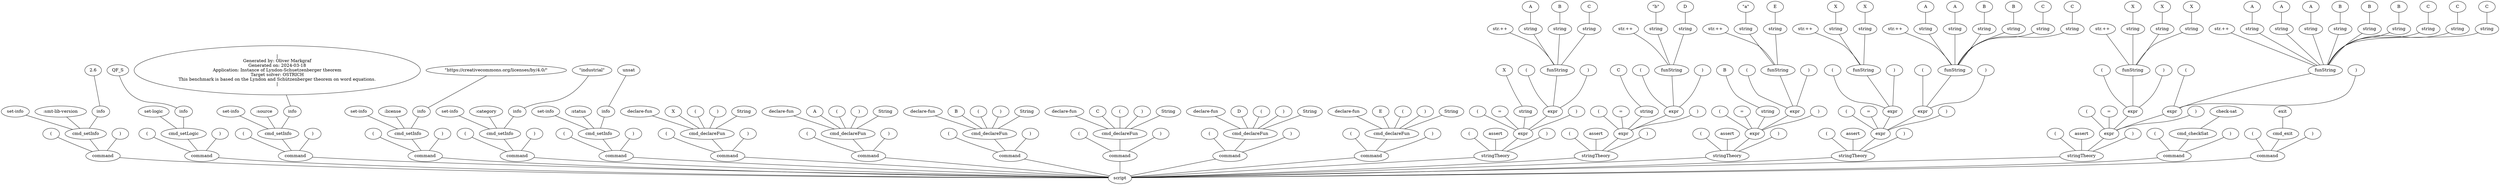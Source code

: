 graph {
	n0[label="script"];
	n1 -- n0;
	n1 [label="command"];
	n2 -- n1;
	n2 [label="("];
	n3 -- n1;
	n3 [label="cmd_setInfo"];
	n4 -- n3;
	n4 [label="set-info"];
	n5 -- n3;
	n5 [label="\:smt-lib-version"];
	n6 -- n3;
	n6 [label="info"];
	n7 -- n6;
	n7 [label="2.6"];
	n8 -- n1;
	n8 [label=")"];
	n9 -- n0;
	n9 [label="command"];
	n10 -- n9;
	n10 [label="("];
	n11 -- n9;
	n11 [label="cmd_setLogic"];
	n12 -- n11;
	n12 [label="set-logic"];
	n13 -- n11;
	n13 [label="info"];
	n14 -- n13;
	n14 [label="QF_S"];
	n15 -- n9;
	n15 [label=")"];
	n16 -- n0;
	n16 [label="command"];
	n17 -- n16;
	n17 [label="("];
	n18 -- n16;
	n18 [label="cmd_setInfo"];
	n19 -- n18;
	n19 [label="set-info"];
	n20 -- n18;
	n20 [label="\:source"];
	n21 -- n18;
	n21 [label="info"];
	n22 -- n21;
	n22 [label="|
Generated by\: Oliver Markgraf
Generated on\: 2024-03-18
Application\: Instance of Lyndon-Schuetzenberger theorem
Target solver\: OSTRICH
This benchmark is based on the Lyndon and Schützenberger theorem on word equations.
|"];
	n23 -- n16;
	n23 [label=")"];
	n24 -- n0;
	n24 [label="command"];
	n25 -- n24;
	n25 [label="("];
	n26 -- n24;
	n26 [label="cmd_setInfo"];
	n27 -- n26;
	n27 [label="set-info"];
	n28 -- n26;
	n28 [label="\:license"];
	n29 -- n26;
	n29 [label="info"];
	n30 -- n29;
	n30 [label="\"https\://creativecommons.org/licenses/by/4.0/\""];
	n31 -- n24;
	n31 [label=")"];
	n32 -- n0;
	n32 [label="command"];
	n33 -- n32;
	n33 [label="("];
	n34 -- n32;
	n34 [label="cmd_setInfo"];
	n35 -- n34;
	n35 [label="set-info"];
	n36 -- n34;
	n36 [label="\:category"];
	n37 -- n34;
	n37 [label="info"];
	n38 -- n37;
	n38 [label="\"industrial\""];
	n39 -- n32;
	n39 [label=")"];
	n40 -- n0;
	n40 [label="command"];
	n41 -- n40;
	n41 [label="("];
	n42 -- n40;
	n42 [label="cmd_setInfo"];
	n43 -- n42;
	n43 [label="set-info"];
	n44 -- n42;
	n44 [label="\:status"];
	n45 -- n42;
	n45 [label="info"];
	n46 -- n45;
	n46 [label="unsat"];
	n47 -- n40;
	n47 [label=")"];
	n48 -- n0;
	n48 [label="command"];
	n49 -- n48;
	n49 [label="("];
	n50 -- n48;
	n50 [label="cmd_declareFun"];
	n51 -- n50;
	n51 [label="declare-fun"];
	n52 -- n50;
	n52 [label="X"];
	n53 -- n50;
	n53 [label="("];
	n54 -- n50;
	n54 [label=")"];
	n55 -- n50;
	n55 [label="String"];
	n56 -- n48;
	n56 [label=")"];
	n57 -- n0;
	n57 [label="command"];
	n58 -- n57;
	n58 [label="("];
	n59 -- n57;
	n59 [label="cmd_declareFun"];
	n60 -- n59;
	n60 [label="declare-fun"];
	n61 -- n59;
	n61 [label="A"];
	n62 -- n59;
	n62 [label="("];
	n63 -- n59;
	n63 [label=")"];
	n64 -- n59;
	n64 [label="String"];
	n65 -- n57;
	n65 [label=")"];
	n66 -- n0;
	n66 [label="command"];
	n67 -- n66;
	n67 [label="("];
	n68 -- n66;
	n68 [label="cmd_declareFun"];
	n69 -- n68;
	n69 [label="declare-fun"];
	n70 -- n68;
	n70 [label="B"];
	n71 -- n68;
	n71 [label="("];
	n72 -- n68;
	n72 [label=")"];
	n73 -- n68;
	n73 [label="String"];
	n74 -- n66;
	n74 [label=")"];
	n75 -- n0;
	n75 [label="command"];
	n76 -- n75;
	n76 [label="("];
	n77 -- n75;
	n77 [label="cmd_declareFun"];
	n78 -- n77;
	n78 [label="declare-fun"];
	n79 -- n77;
	n79 [label="C"];
	n80 -- n77;
	n80 [label="("];
	n81 -- n77;
	n81 [label=")"];
	n82 -- n77;
	n82 [label="String"];
	n83 -- n75;
	n83 [label=")"];
	n84 -- n0;
	n84 [label="command"];
	n85 -- n84;
	n85 [label="("];
	n86 -- n84;
	n86 [label="cmd_declareFun"];
	n87 -- n86;
	n87 [label="declare-fun"];
	n88 -- n86;
	n88 [label="D"];
	n89 -- n86;
	n89 [label="("];
	n90 -- n86;
	n90 [label=")"];
	n91 -- n86;
	n91 [label="String"];
	n92 -- n84;
	n92 [label=")"];
	n93 -- n0;
	n93 [label="command"];
	n94 -- n93;
	n94 [label="("];
	n95 -- n93;
	n95 [label="cmd_declareFun"];
	n96 -- n95;
	n96 [label="declare-fun"];
	n97 -- n95;
	n97 [label="E"];
	n98 -- n95;
	n98 [label="("];
	n99 -- n95;
	n99 [label=")"];
	n100 -- n95;
	n100 [label="String"];
	n101 -- n93;
	n101 [label=")"];
	n102 -- n0;
	n102 [label="stringTheory"];
	n103 -- n102;
	n103 [label="("];
	n104 -- n102;
	n104 [label="assert"];
	n105 -- n102;
	n105 [label="expr"];
	n106 -- n105;
	n106 [label="("];
	n107 -- n105;
	n107 [label="="];
	n108 -- n105;
	n108 [label="string"];
	n109 -- n108;
	n109 [label="X"];
	n110 -- n105;
	n110 [label="expr"];
	n111 -- n110;
	n111 [label="("];
	n112 -- n110;
	n112 [label="funString"];
	n113 -- n112;
	n113 [label="str.++"];
	n114 -- n112;
	n114 [label="string"];
	n115 -- n114;
	n115 [label="A"];
	n116 -- n112;
	n116 [label="string"];
	n117 -- n116;
	n117 [label="B"];
	n118 -- n112;
	n118 [label="string"];
	n119 -- n118;
	n119 [label="C"];
	n120 -- n110;
	n120 [label=")"];
	n121 -- n105;
	n121 [label=")"];
	n122 -- n102;
	n122 [label=")"];
	n123 -- n0;
	n123 [label="stringTheory"];
	n124 -- n123;
	n124 [label="("];
	n125 -- n123;
	n125 [label="assert"];
	n126 -- n123;
	n126 [label="expr"];
	n127 -- n126;
	n127 [label="("];
	n128 -- n126;
	n128 [label="="];
	n129 -- n126;
	n129 [label="string"];
	n130 -- n129;
	n130 [label="C"];
	n131 -- n126;
	n131 [label="expr"];
	n132 -- n131;
	n132 [label="("];
	n133 -- n131;
	n133 [label="funString"];
	n134 -- n133;
	n134 [label="str.++"];
	n135 -- n133;
	n135 [label="string"];
	n136 -- n135;
	n136 [label="\"b\""];
	n137 -- n133;
	n137 [label="string"];
	n138 -- n137;
	n138 [label="D"];
	n139 -- n131;
	n139 [label=")"];
	n140 -- n126;
	n140 [label=")"];
	n141 -- n123;
	n141 [label=")"];
	n142 -- n0;
	n142 [label="stringTheory"];
	n143 -- n142;
	n143 [label="("];
	n144 -- n142;
	n144 [label="assert"];
	n145 -- n142;
	n145 [label="expr"];
	n146 -- n145;
	n146 [label="("];
	n147 -- n145;
	n147 [label="="];
	n148 -- n145;
	n148 [label="string"];
	n149 -- n148;
	n149 [label="B"];
	n150 -- n145;
	n150 [label="expr"];
	n151 -- n150;
	n151 [label="("];
	n152 -- n150;
	n152 [label="funString"];
	n153 -- n152;
	n153 [label="str.++"];
	n154 -- n152;
	n154 [label="string"];
	n155 -- n154;
	n155 [label="\"a\""];
	n156 -- n152;
	n156 [label="string"];
	n157 -- n156;
	n157 [label="E"];
	n158 -- n150;
	n158 [label=")"];
	n159 -- n145;
	n159 [label=")"];
	n160 -- n142;
	n160 [label=")"];
	n161 -- n0;
	n161 [label="stringTheory"];
	n162 -- n161;
	n162 [label="("];
	n163 -- n161;
	n163 [label="assert"];
	n164 -- n161;
	n164 [label="expr"];
	n165 -- n164;
	n165 [label="("];
	n166 -- n164;
	n166 [label="="];
	n167 -- n164;
	n167 [label="expr"];
	n168 -- n167;
	n168 [label="("];
	n169 -- n167;
	n169 [label="funString"];
	n170 -- n169;
	n170 [label="str.++"];
	n171 -- n169;
	n171 [label="string"];
	n172 -- n171;
	n172 [label="X"];
	n173 -- n169;
	n173 [label="string"];
	n174 -- n173;
	n174 [label="X"];
	n175 -- n167;
	n175 [label=")"];
	n176 -- n164;
	n176 [label="expr"];
	n177 -- n176;
	n177 [label="("];
	n178 -- n176;
	n178 [label="funString"];
	n179 -- n178;
	n179 [label="str.++"];
	n180 -- n178;
	n180 [label="string"];
	n181 -- n180;
	n181 [label="A"];
	n182 -- n178;
	n182 [label="string"];
	n183 -- n182;
	n183 [label="A"];
	n184 -- n178;
	n184 [label="string"];
	n185 -- n184;
	n185 [label="B"];
	n186 -- n178;
	n186 [label="string"];
	n187 -- n186;
	n187 [label="B"];
	n188 -- n178;
	n188 [label="string"];
	n189 -- n188;
	n189 [label="C"];
	n190 -- n178;
	n190 [label="string"];
	n191 -- n190;
	n191 [label="C"];
	n192 -- n176;
	n192 [label=")"];
	n193 -- n164;
	n193 [label=")"];
	n194 -- n161;
	n194 [label=")"];
	n195 -- n0;
	n195 [label="stringTheory"];
	n196 -- n195;
	n196 [label="("];
	n197 -- n195;
	n197 [label="assert"];
	n198 -- n195;
	n198 [label="expr"];
	n199 -- n198;
	n199 [label="("];
	n200 -- n198;
	n200 [label="="];
	n201 -- n198;
	n201 [label="expr"];
	n202 -- n201;
	n202 [label="("];
	n203 -- n201;
	n203 [label="funString"];
	n204 -- n203;
	n204 [label="str.++"];
	n205 -- n203;
	n205 [label="string"];
	n206 -- n205;
	n206 [label="X"];
	n207 -- n203;
	n207 [label="string"];
	n208 -- n207;
	n208 [label="X"];
	n209 -- n203;
	n209 [label="string"];
	n210 -- n209;
	n210 [label="X"];
	n211 -- n201;
	n211 [label=")"];
	n212 -- n198;
	n212 [label="expr"];
	n213 -- n212;
	n213 [label="("];
	n214 -- n212;
	n214 [label="funString"];
	n215 -- n214;
	n215 [label="str.++"];
	n216 -- n214;
	n216 [label="string"];
	n217 -- n216;
	n217 [label="A"];
	n218 -- n214;
	n218 [label="string"];
	n219 -- n218;
	n219 [label="A"];
	n220 -- n214;
	n220 [label="string"];
	n221 -- n220;
	n221 [label="A"];
	n222 -- n214;
	n222 [label="string"];
	n223 -- n222;
	n223 [label="B"];
	n224 -- n214;
	n224 [label="string"];
	n225 -- n224;
	n225 [label="B"];
	n226 -- n214;
	n226 [label="string"];
	n227 -- n226;
	n227 [label="B"];
	n228 -- n214;
	n228 [label="string"];
	n229 -- n228;
	n229 [label="C"];
	n230 -- n214;
	n230 [label="string"];
	n231 -- n230;
	n231 [label="C"];
	n232 -- n214;
	n232 [label="string"];
	n233 -- n232;
	n233 [label="C"];
	n234 -- n212;
	n234 [label=")"];
	n235 -- n198;
	n235 [label=")"];
	n236 -- n195;
	n236 [label=")"];
	n237 -- n0;
	n237 [label="command"];
	n238 -- n237;
	n238 [label="("];
	n239 -- n237;
	n239 [label="cmd_checkSat"];
	n240 -- n239;
	n240 [label="check-sat"];
	n241 -- n237;
	n241 [label=")"];
	n242 -- n0;
	n242 [label="command"];
	n243 -- n242;
	n243 [label="("];
	n244 -- n242;
	n244 [label="cmd_exit"];
	n245 -- n244;
	n245 [label="exit"];
	n246 -- n242;
	n246 [label=")"];
}
